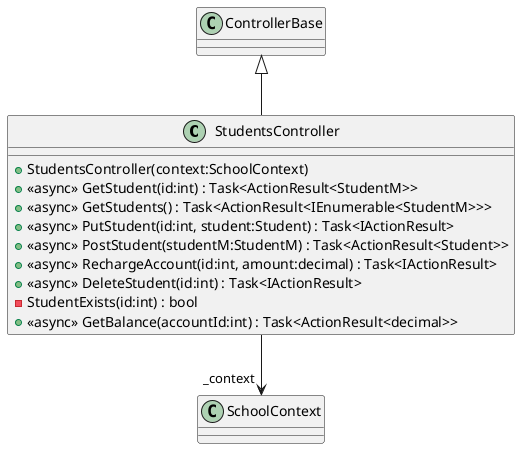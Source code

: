 @startuml
class StudentsController {
    + StudentsController(context:SchoolContext)
    + <<async>> GetStudent(id:int) : Task<ActionResult<StudentM>>
    + <<async>> GetStudents() : Task<ActionResult<IEnumerable<StudentM>>>
    + <<async>> PutStudent(id:int, student:Student) : Task<IActionResult>
    + <<async>> PostStudent(studentM:StudentM) : Task<ActionResult<Student>>
    + <<async>> RechargeAccount(id:int, amount:decimal) : Task<IActionResult>
    + <<async>> DeleteStudent(id:int) : Task<IActionResult>
    - StudentExists(id:int) : bool
    + <<async>> GetBalance(accountId:int) : Task<ActionResult<decimal>>
}
ControllerBase <|-- StudentsController
StudentsController --> "_context" SchoolContext
@enduml
